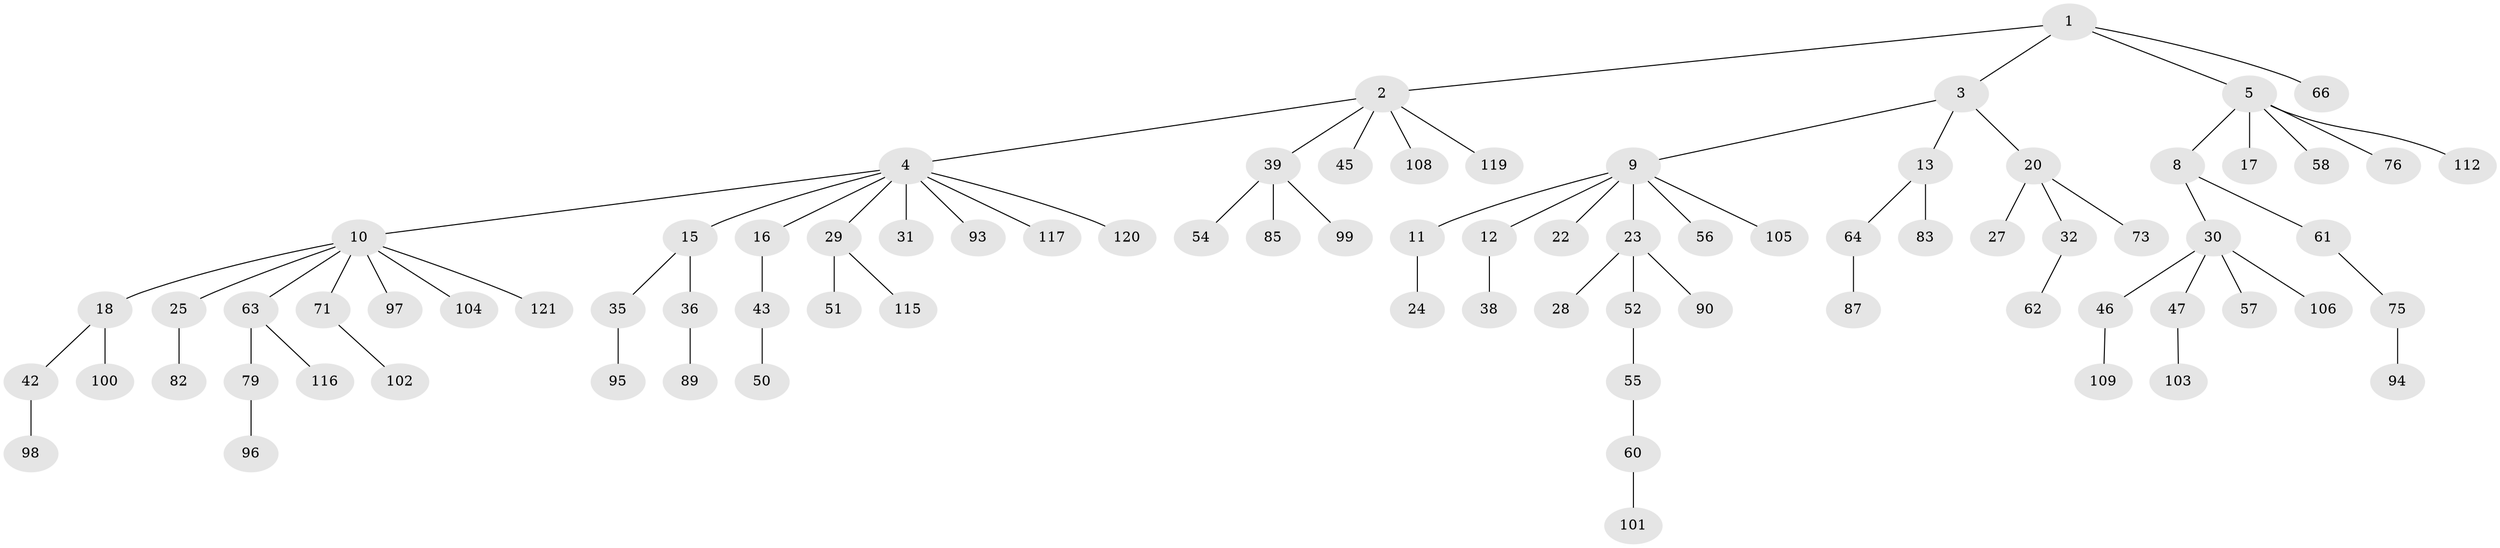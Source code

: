 // Generated by graph-tools (version 1.1) at 2025/52/02/27/25 19:52:09]
// undirected, 83 vertices, 82 edges
graph export_dot {
graph [start="1"]
  node [color=gray90,style=filled];
  1 [super="+84"];
  2 [super="+19"];
  3 [super="+7"];
  4 [super="+6"];
  5 [super="+34"];
  8;
  9 [super="+21"];
  10 [super="+14"];
  11 [super="+37"];
  12;
  13 [super="+49"];
  15 [super="+26"];
  16;
  17;
  18 [super="+33"];
  20 [super="+44"];
  22 [super="+53"];
  23 [super="+91"];
  24;
  25 [super="+74"];
  27 [super="+118"];
  28;
  29 [super="+68"];
  30 [super="+40"];
  31 [super="+41"];
  32;
  35 [super="+81"];
  36 [super="+80"];
  38 [super="+65"];
  39 [super="+77"];
  42;
  43 [super="+67"];
  45 [super="+48"];
  46 [super="+59"];
  47 [super="+69"];
  50;
  51;
  52 [super="+122"];
  54;
  55 [super="+72"];
  56 [super="+88"];
  57;
  58;
  60 [super="+70"];
  61 [super="+110"];
  62;
  63 [super="+78"];
  64 [super="+111"];
  66 [super="+86"];
  71;
  73;
  75 [super="+92"];
  76;
  79 [super="+107"];
  82;
  83 [super="+114"];
  85;
  87;
  89;
  90;
  93;
  94;
  95;
  96;
  97 [super="+113"];
  98;
  99;
  100;
  101;
  102;
  103;
  104;
  105;
  106;
  108;
  109;
  112;
  115;
  116;
  117;
  119;
  120;
  121;
  1 -- 2;
  1 -- 3;
  1 -- 5;
  1 -- 66;
  2 -- 4;
  2 -- 39;
  2 -- 108;
  2 -- 45;
  2 -- 119;
  3 -- 13;
  3 -- 20;
  3 -- 9;
  4 -- 29;
  4 -- 31;
  4 -- 93;
  4 -- 120;
  4 -- 16;
  4 -- 117;
  4 -- 10;
  4 -- 15;
  5 -- 8;
  5 -- 17;
  5 -- 76;
  5 -- 112;
  5 -- 58;
  8 -- 30;
  8 -- 61;
  9 -- 11;
  9 -- 12;
  9 -- 22;
  9 -- 23;
  9 -- 56;
  9 -- 105;
  10 -- 18;
  10 -- 25;
  10 -- 63;
  10 -- 97;
  10 -- 104;
  10 -- 121;
  10 -- 71;
  11 -- 24;
  12 -- 38;
  13 -- 83;
  13 -- 64;
  15 -- 35;
  15 -- 36;
  16 -- 43;
  18 -- 42;
  18 -- 100;
  20 -- 27;
  20 -- 32;
  20 -- 73;
  23 -- 28;
  23 -- 52;
  23 -- 90;
  25 -- 82;
  29 -- 51;
  29 -- 115;
  30 -- 46;
  30 -- 106;
  30 -- 57;
  30 -- 47;
  32 -- 62;
  35 -- 95;
  36 -- 89;
  39 -- 54;
  39 -- 85;
  39 -- 99;
  42 -- 98;
  43 -- 50;
  46 -- 109;
  47 -- 103;
  52 -- 55;
  55 -- 60;
  60 -- 101;
  61 -- 75;
  63 -- 116;
  63 -- 79;
  64 -- 87;
  71 -- 102;
  75 -- 94;
  79 -- 96;
}
